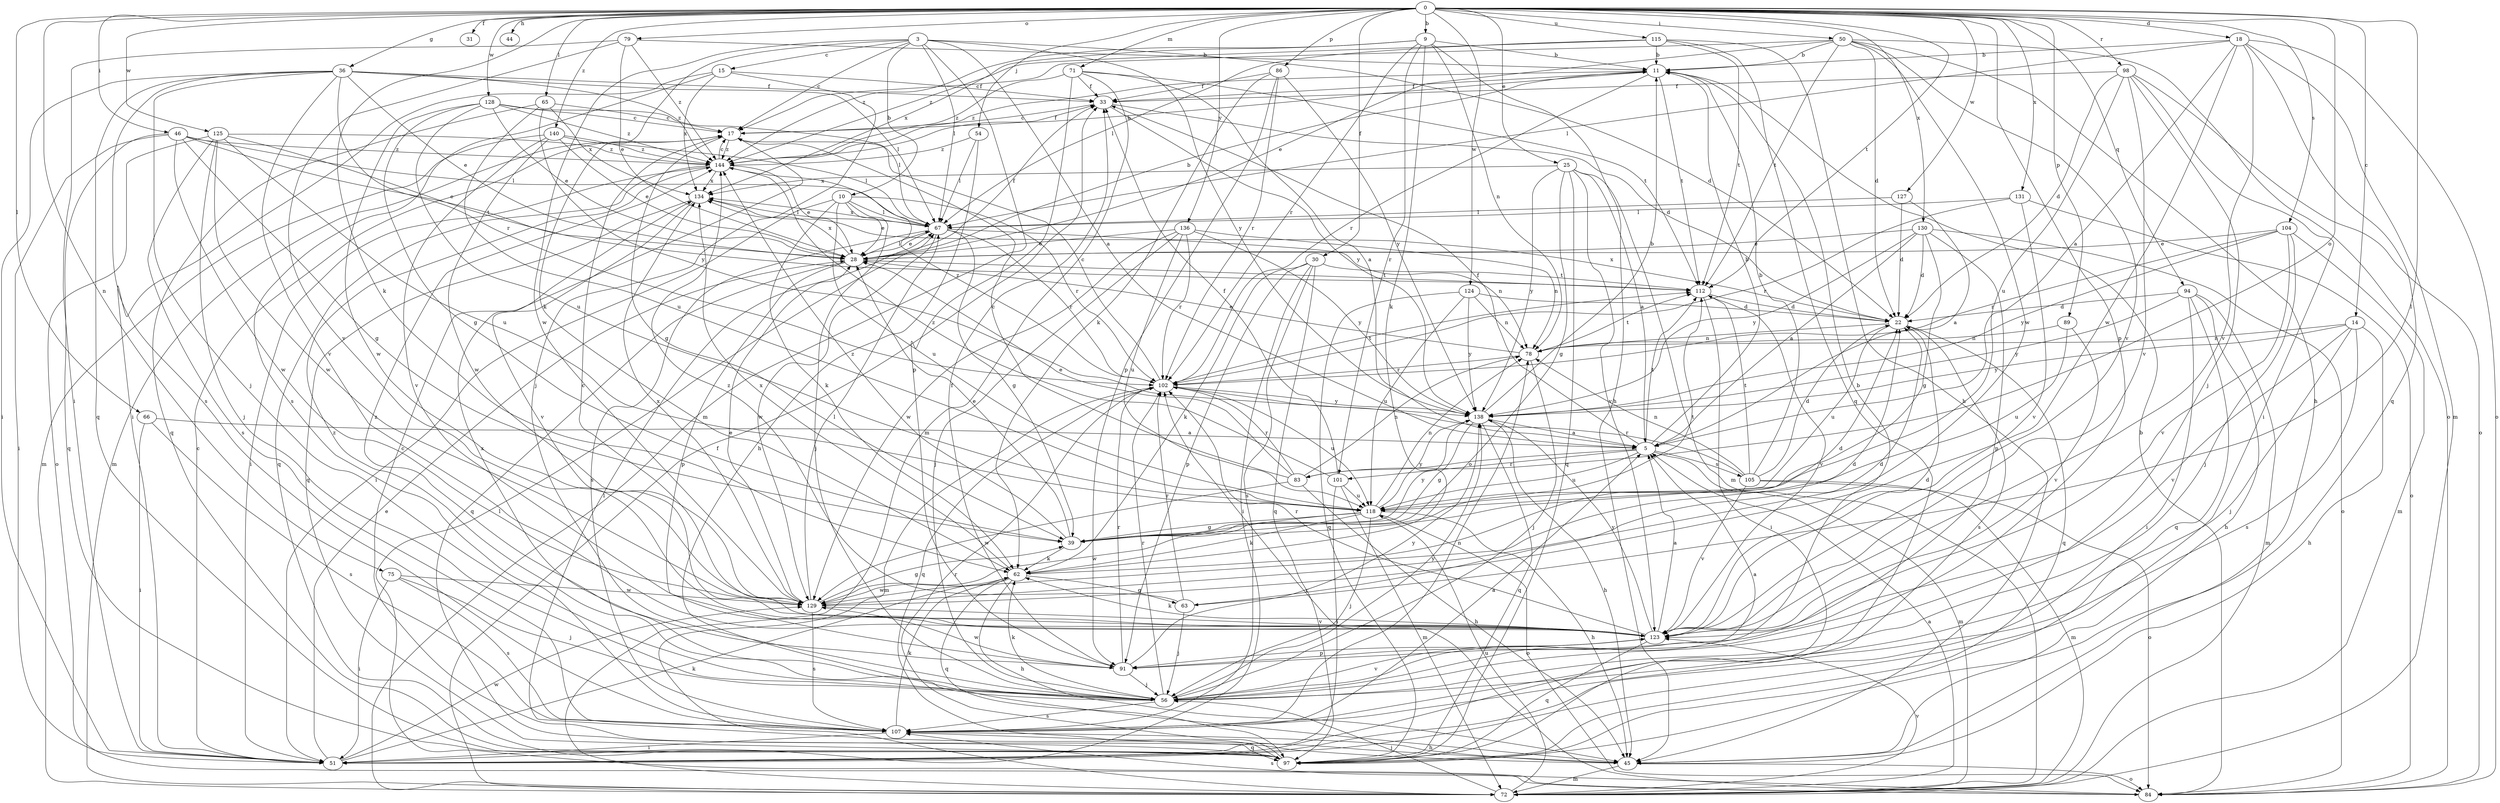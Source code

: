 strict digraph  {
0;
3;
5;
9;
10;
11;
14;
15;
17;
18;
22;
25;
28;
30;
31;
33;
36;
39;
44;
45;
46;
50;
51;
54;
56;
62;
63;
65;
66;
67;
71;
72;
75;
78;
79;
83;
84;
86;
89;
91;
94;
97;
98;
101;
102;
104;
105;
107;
112;
115;
118;
123;
124;
125;
127;
128;
129;
130;
131;
134;
136;
138;
140;
144;
0 -> 9  [label=b];
0 -> 14  [label=c];
0 -> 18  [label=d];
0 -> 25  [label=e];
0 -> 30  [label=f];
0 -> 31  [label=f];
0 -> 36  [label=g];
0 -> 44  [label=h];
0 -> 46  [label=i];
0 -> 50  [label=i];
0 -> 54  [label=j];
0 -> 62  [label=k];
0 -> 63  [label=l];
0 -> 65  [label=l];
0 -> 66  [label=l];
0 -> 71  [label=m];
0 -> 75  [label=n];
0 -> 79  [label=o];
0 -> 83  [label=o];
0 -> 86  [label=p];
0 -> 89  [label=p];
0 -> 91  [label=p];
0 -> 94  [label=q];
0 -> 98  [label=r];
0 -> 104  [label=s];
0 -> 112  [label=t];
0 -> 115  [label=u];
0 -> 124  [label=w];
0 -> 125  [label=w];
0 -> 127  [label=w];
0 -> 128  [label=w];
0 -> 130  [label=x];
0 -> 131  [label=x];
0 -> 136  [label=y];
0 -> 140  [label=z];
3 -> 5  [label=a];
3 -> 10  [label=b];
3 -> 15  [label=c];
3 -> 17  [label=c];
3 -> 22  [label=d];
3 -> 62  [label=k];
3 -> 67  [label=l];
3 -> 72  [label=m];
3 -> 129  [label=w];
3 -> 138  [label=y];
5 -> 11  [label=b];
5 -> 33  [label=f];
5 -> 72  [label=m];
5 -> 83  [label=o];
5 -> 101  [label=r];
5 -> 105  [label=s];
5 -> 112  [label=t];
5 -> 118  [label=u];
9 -> 11  [label=b];
9 -> 45  [label=h];
9 -> 62  [label=k];
9 -> 78  [label=n];
9 -> 101  [label=r];
9 -> 102  [label=r];
9 -> 134  [label=x];
9 -> 144  [label=z];
10 -> 28  [label=e];
10 -> 51  [label=i];
10 -> 56  [label=j];
10 -> 62  [label=k];
10 -> 67  [label=l];
10 -> 102  [label=r];
10 -> 118  [label=u];
11 -> 33  [label=f];
11 -> 102  [label=r];
11 -> 112  [label=t];
11 -> 144  [label=z];
14 -> 45  [label=h];
14 -> 56  [label=j];
14 -> 78  [label=n];
14 -> 107  [label=s];
14 -> 123  [label=v];
14 -> 138  [label=y];
15 -> 33  [label=f];
15 -> 51  [label=i];
15 -> 56  [label=j];
15 -> 107  [label=s];
15 -> 134  [label=x];
17 -> 33  [label=f];
17 -> 39  [label=g];
17 -> 72  [label=m];
17 -> 144  [label=z];
18 -> 5  [label=a];
18 -> 11  [label=b];
18 -> 67  [label=l];
18 -> 72  [label=m];
18 -> 84  [label=o];
18 -> 97  [label=q];
18 -> 123  [label=v];
18 -> 129  [label=w];
22 -> 78  [label=n];
22 -> 97  [label=q];
22 -> 107  [label=s];
22 -> 118  [label=u];
22 -> 134  [label=x];
25 -> 5  [label=a];
25 -> 39  [label=g];
25 -> 72  [label=m];
25 -> 97  [label=q];
25 -> 123  [label=v];
25 -> 134  [label=x];
25 -> 138  [label=y];
28 -> 11  [label=b];
28 -> 33  [label=f];
28 -> 67  [label=l];
28 -> 91  [label=p];
28 -> 97  [label=q];
28 -> 112  [label=t];
28 -> 134  [label=x];
30 -> 51  [label=i];
30 -> 62  [label=k];
30 -> 91  [label=p];
30 -> 97  [label=q];
30 -> 107  [label=s];
30 -> 112  [label=t];
33 -> 17  [label=c];
33 -> 22  [label=d];
33 -> 138  [label=y];
36 -> 28  [label=e];
36 -> 33  [label=f];
36 -> 51  [label=i];
36 -> 56  [label=j];
36 -> 67  [label=l];
36 -> 97  [label=q];
36 -> 102  [label=r];
36 -> 107  [label=s];
36 -> 123  [label=v];
36 -> 144  [label=z];
39 -> 28  [label=e];
39 -> 62  [label=k];
39 -> 112  [label=t];
39 -> 138  [label=y];
39 -> 144  [label=z];
45 -> 17  [label=c];
45 -> 67  [label=l];
45 -> 72  [label=m];
45 -> 84  [label=o];
46 -> 28  [label=e];
46 -> 39  [label=g];
46 -> 51  [label=i];
46 -> 67  [label=l];
46 -> 97  [label=q];
46 -> 129  [label=w];
46 -> 144  [label=z];
50 -> 11  [label=b];
50 -> 17  [label=c];
50 -> 22  [label=d];
50 -> 28  [label=e];
50 -> 45  [label=h];
50 -> 84  [label=o];
50 -> 112  [label=t];
50 -> 123  [label=v];
50 -> 129  [label=w];
51 -> 17  [label=c];
51 -> 28  [label=e];
51 -> 62  [label=k];
51 -> 129  [label=w];
54 -> 45  [label=h];
54 -> 67  [label=l];
54 -> 144  [label=z];
56 -> 5  [label=a];
56 -> 11  [label=b];
56 -> 62  [label=k];
56 -> 102  [label=r];
56 -> 107  [label=s];
56 -> 123  [label=v];
56 -> 134  [label=x];
56 -> 138  [label=y];
56 -> 144  [label=z];
62 -> 22  [label=d];
62 -> 45  [label=h];
62 -> 97  [label=q];
62 -> 129  [label=w];
62 -> 134  [label=x];
62 -> 63  [label=g];
63 -> 22  [label=d];
63 -> 56  [label=j];
63 -> 102  [label=r];
63 -> 144  [label=z];
65 -> 17  [label=c];
65 -> 97  [label=q];
65 -> 118  [label=u];
65 -> 134  [label=x];
65 -> 138  [label=y];
66 -> 5  [label=a];
66 -> 51  [label=i];
66 -> 107  [label=s];
67 -> 28  [label=e];
67 -> 39  [label=g];
67 -> 78  [label=n];
67 -> 102  [label=r];
67 -> 107  [label=s];
67 -> 129  [label=w];
67 -> 134  [label=x];
71 -> 5  [label=a];
71 -> 33  [label=f];
71 -> 72  [label=m];
71 -> 91  [label=p];
71 -> 112  [label=t];
71 -> 144  [label=z];
72 -> 5  [label=a];
72 -> 33  [label=f];
72 -> 56  [label=j];
72 -> 118  [label=u];
72 -> 123  [label=v];
75 -> 51  [label=i];
75 -> 56  [label=j];
75 -> 107  [label=s];
75 -> 129  [label=w];
78 -> 28  [label=e];
78 -> 56  [label=j];
78 -> 102  [label=r];
78 -> 112  [label=t];
79 -> 11  [label=b];
79 -> 28  [label=e];
79 -> 51  [label=i];
79 -> 123  [label=v];
79 -> 144  [label=z];
83 -> 17  [label=c];
83 -> 28  [label=e];
83 -> 45  [label=h];
83 -> 78  [label=n];
83 -> 102  [label=r];
83 -> 129  [label=w];
84 -> 11  [label=b];
84 -> 67  [label=l];
84 -> 102  [label=r];
84 -> 107  [label=s];
86 -> 33  [label=f];
86 -> 62  [label=k];
86 -> 91  [label=p];
86 -> 102  [label=r];
86 -> 138  [label=y];
89 -> 78  [label=n];
89 -> 118  [label=u];
89 -> 123  [label=v];
91 -> 33  [label=f];
91 -> 56  [label=j];
91 -> 102  [label=r];
91 -> 129  [label=w];
91 -> 138  [label=y];
91 -> 144  [label=z];
94 -> 22  [label=d];
94 -> 45  [label=h];
94 -> 51  [label=i];
94 -> 72  [label=m];
94 -> 97  [label=q];
94 -> 138  [label=y];
97 -> 102  [label=r];
98 -> 22  [label=d];
98 -> 33  [label=f];
98 -> 51  [label=i];
98 -> 56  [label=j];
98 -> 84  [label=o];
98 -> 118  [label=u];
98 -> 123  [label=v];
101 -> 33  [label=f];
101 -> 51  [label=i];
101 -> 72  [label=m];
101 -> 118  [label=u];
101 -> 144  [label=z];
102 -> 17  [label=c];
102 -> 72  [label=m];
102 -> 97  [label=q];
102 -> 112  [label=t];
102 -> 118  [label=u];
102 -> 138  [label=y];
102 -> 144  [label=z];
104 -> 28  [label=e];
104 -> 56  [label=j];
104 -> 72  [label=m];
104 -> 102  [label=r];
104 -> 123  [label=v];
104 -> 138  [label=y];
105 -> 11  [label=b];
105 -> 22  [label=d];
105 -> 72  [label=m];
105 -> 78  [label=n];
105 -> 84  [label=o];
105 -> 102  [label=r];
105 -> 112  [label=t];
105 -> 123  [label=v];
107 -> 5  [label=a];
107 -> 45  [label=h];
107 -> 51  [label=i];
107 -> 62  [label=k];
107 -> 78  [label=n];
107 -> 97  [label=q];
112 -> 22  [label=d];
112 -> 51  [label=i];
112 -> 123  [label=v];
115 -> 11  [label=b];
115 -> 45  [label=h];
115 -> 67  [label=l];
115 -> 97  [label=q];
115 -> 112  [label=t];
115 -> 144  [label=z];
118 -> 39  [label=g];
118 -> 45  [label=h];
118 -> 56  [label=j];
118 -> 62  [label=k];
118 -> 78  [label=n];
118 -> 84  [label=o];
118 -> 129  [label=w];
118 -> 138  [label=y];
123 -> 5  [label=a];
123 -> 17  [label=c];
123 -> 22  [label=d];
123 -> 62  [label=k];
123 -> 91  [label=p];
123 -> 97  [label=q];
123 -> 102  [label=r];
123 -> 138  [label=y];
124 -> 22  [label=d];
124 -> 78  [label=n];
124 -> 97  [label=q];
124 -> 118  [label=u];
124 -> 138  [label=y];
125 -> 56  [label=j];
125 -> 84  [label=o];
125 -> 107  [label=s];
125 -> 112  [label=t];
125 -> 118  [label=u];
125 -> 129  [label=w];
125 -> 144  [label=z];
127 -> 5  [label=a];
127 -> 22  [label=d];
127 -> 67  [label=l];
128 -> 17  [label=c];
128 -> 28  [label=e];
128 -> 39  [label=g];
128 -> 67  [label=l];
128 -> 118  [label=u];
128 -> 129  [label=w];
128 -> 144  [label=z];
129 -> 22  [label=d];
129 -> 28  [label=e];
129 -> 39  [label=g];
129 -> 67  [label=l];
129 -> 107  [label=s];
129 -> 123  [label=v];
129 -> 134  [label=x];
130 -> 5  [label=a];
130 -> 22  [label=d];
130 -> 28  [label=e];
130 -> 39  [label=g];
130 -> 84  [label=o];
130 -> 91  [label=p];
130 -> 138  [label=y];
131 -> 67  [label=l];
131 -> 84  [label=o];
131 -> 102  [label=r];
131 -> 123  [label=v];
134 -> 67  [label=l];
134 -> 97  [label=q];
134 -> 123  [label=v];
136 -> 28  [label=e];
136 -> 56  [label=j];
136 -> 78  [label=n];
136 -> 102  [label=r];
136 -> 118  [label=u];
136 -> 129  [label=w];
136 -> 138  [label=y];
138 -> 5  [label=a];
138 -> 11  [label=b];
138 -> 39  [label=g];
138 -> 45  [label=h];
138 -> 97  [label=q];
140 -> 28  [label=e];
140 -> 67  [label=l];
140 -> 72  [label=m];
140 -> 123  [label=v];
140 -> 129  [label=w];
140 -> 144  [label=z];
144 -> 11  [label=b];
144 -> 17  [label=c];
144 -> 28  [label=e];
144 -> 51  [label=i];
144 -> 97  [label=q];
144 -> 134  [label=x];
}

